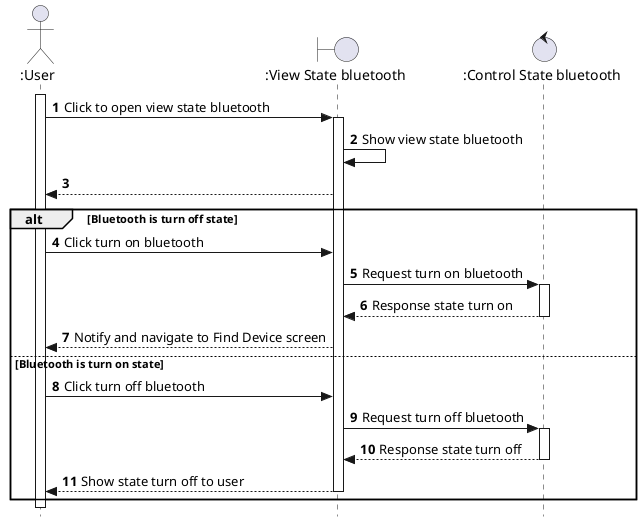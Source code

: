 @startuml

autonumber
actor ":User" as User
boundary ":View State bluetooth" as ClientApp
control ":Control State bluetooth" as Control
' entity ":Entity Hardware" as Entity

activate User
User -> ClientApp: Click to open view state bluetooth
activate ClientApp
ClientApp -> ClientApp: Show view state bluetooth
ClientApp --> User
alt Bluetooth is turn off state
  User -> ClientApp: Click turn on bluetooth
  ClientApp -> Control: Request turn on bluetooth
  activate Control
  Control --> ClientApp: Response state turn on
  deactivate Control
  ClientApp --> User: Notify and navigate to Find Device screen
else Bluetooth is turn on state
  User -> ClientApp: Click turn off bluetooth
  ClientApp -> Control: Request turn off bluetooth
  activate Control
  Control --> ClientApp: Response state turn off
  deactivate Control
  ClientApp --> User: Show state turn off to user
  deactivate ClientApp
end
skinparam style strictuml

@enduml
